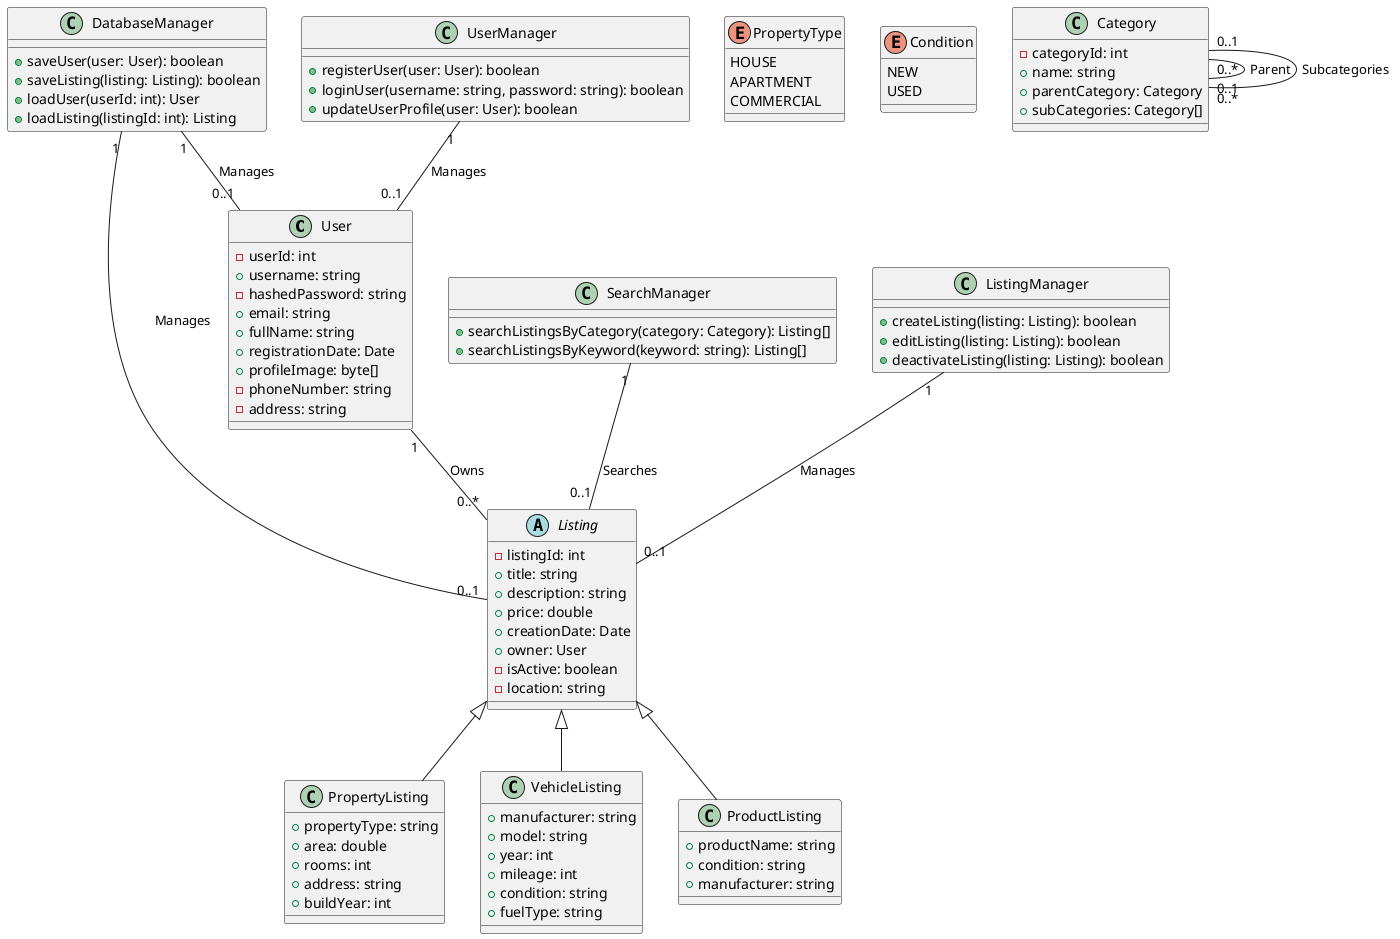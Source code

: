 @startuml

class User {
  - userId: int
  + username: string
  - hashedPassword: string
  + email: string
  + fullName: string
  + registrationDate: Date
  + profileImage: byte[]
  - phoneNumber: string
  - address: string
}

abstract class Listing {
  - listingId: int
  + title: string
  + description: string
  + price: double
  + creationDate: Date
  + owner: User
  - isActive: boolean
  - location: string
}

enum PropertyType {
  HOUSE
  APARTMENT
  COMMERCIAL
}

enum Condition {
  NEW
  USED
}

class PropertyListing {
  + propertyType: string
  + area: double
  + rooms: int
  + address: string
  + buildYear: int
}

class VehicleListing {
  + manufacturer: string
  + model: string
  + year: int
  + mileage: int
  + condition: string
  + fuelType: string
}

class ProductListing {
  + productName: string
  + condition: string
  + manufacturer: string
}

class DatabaseManager {
  + saveUser(user: User): boolean
  + saveListing(listing: Listing): boolean
  + loadUser(userId: int): User
  + loadListing(listingId: int): Listing
}

class UserManager {
  + registerUser(user: User): boolean
  + loginUser(username: string, password: string): boolean
  + updateUserProfile(user: User): boolean
}

class SearchManager {
  + searchListingsByCategory(category: Category): Listing[]
  + searchListingsByKeyword(keyword: string): Listing[]
}

class ListingManager {
  + createListing(listing: Listing): boolean
  + editListing(listing: Listing): boolean
  + deactivateListing(listing: Listing): boolean
}

class Category {
  - categoryId: int
  + name: string
  + parentCategory: Category
  + subCategories: Category[]
}

User "1" -- "0..*" Listing: Owns
UserManager "1" -- "0..1" User: Manages
ListingManager "1" -- "0..1" Listing: Manages
SearchManager "1" -- "0..1" Listing: Searches
DatabaseManager "1" -- "0..1" User: Manages
DatabaseManager "1" -- "0..1" Listing: Manages

Listing <|-- PropertyListing
Listing <|-- ProductListing
Listing <|-- VehicleListing

Category "0..*" -- "0..1" Category: Parent
Category "0..1" -- "0..*" Category: Subcategories

@enduml